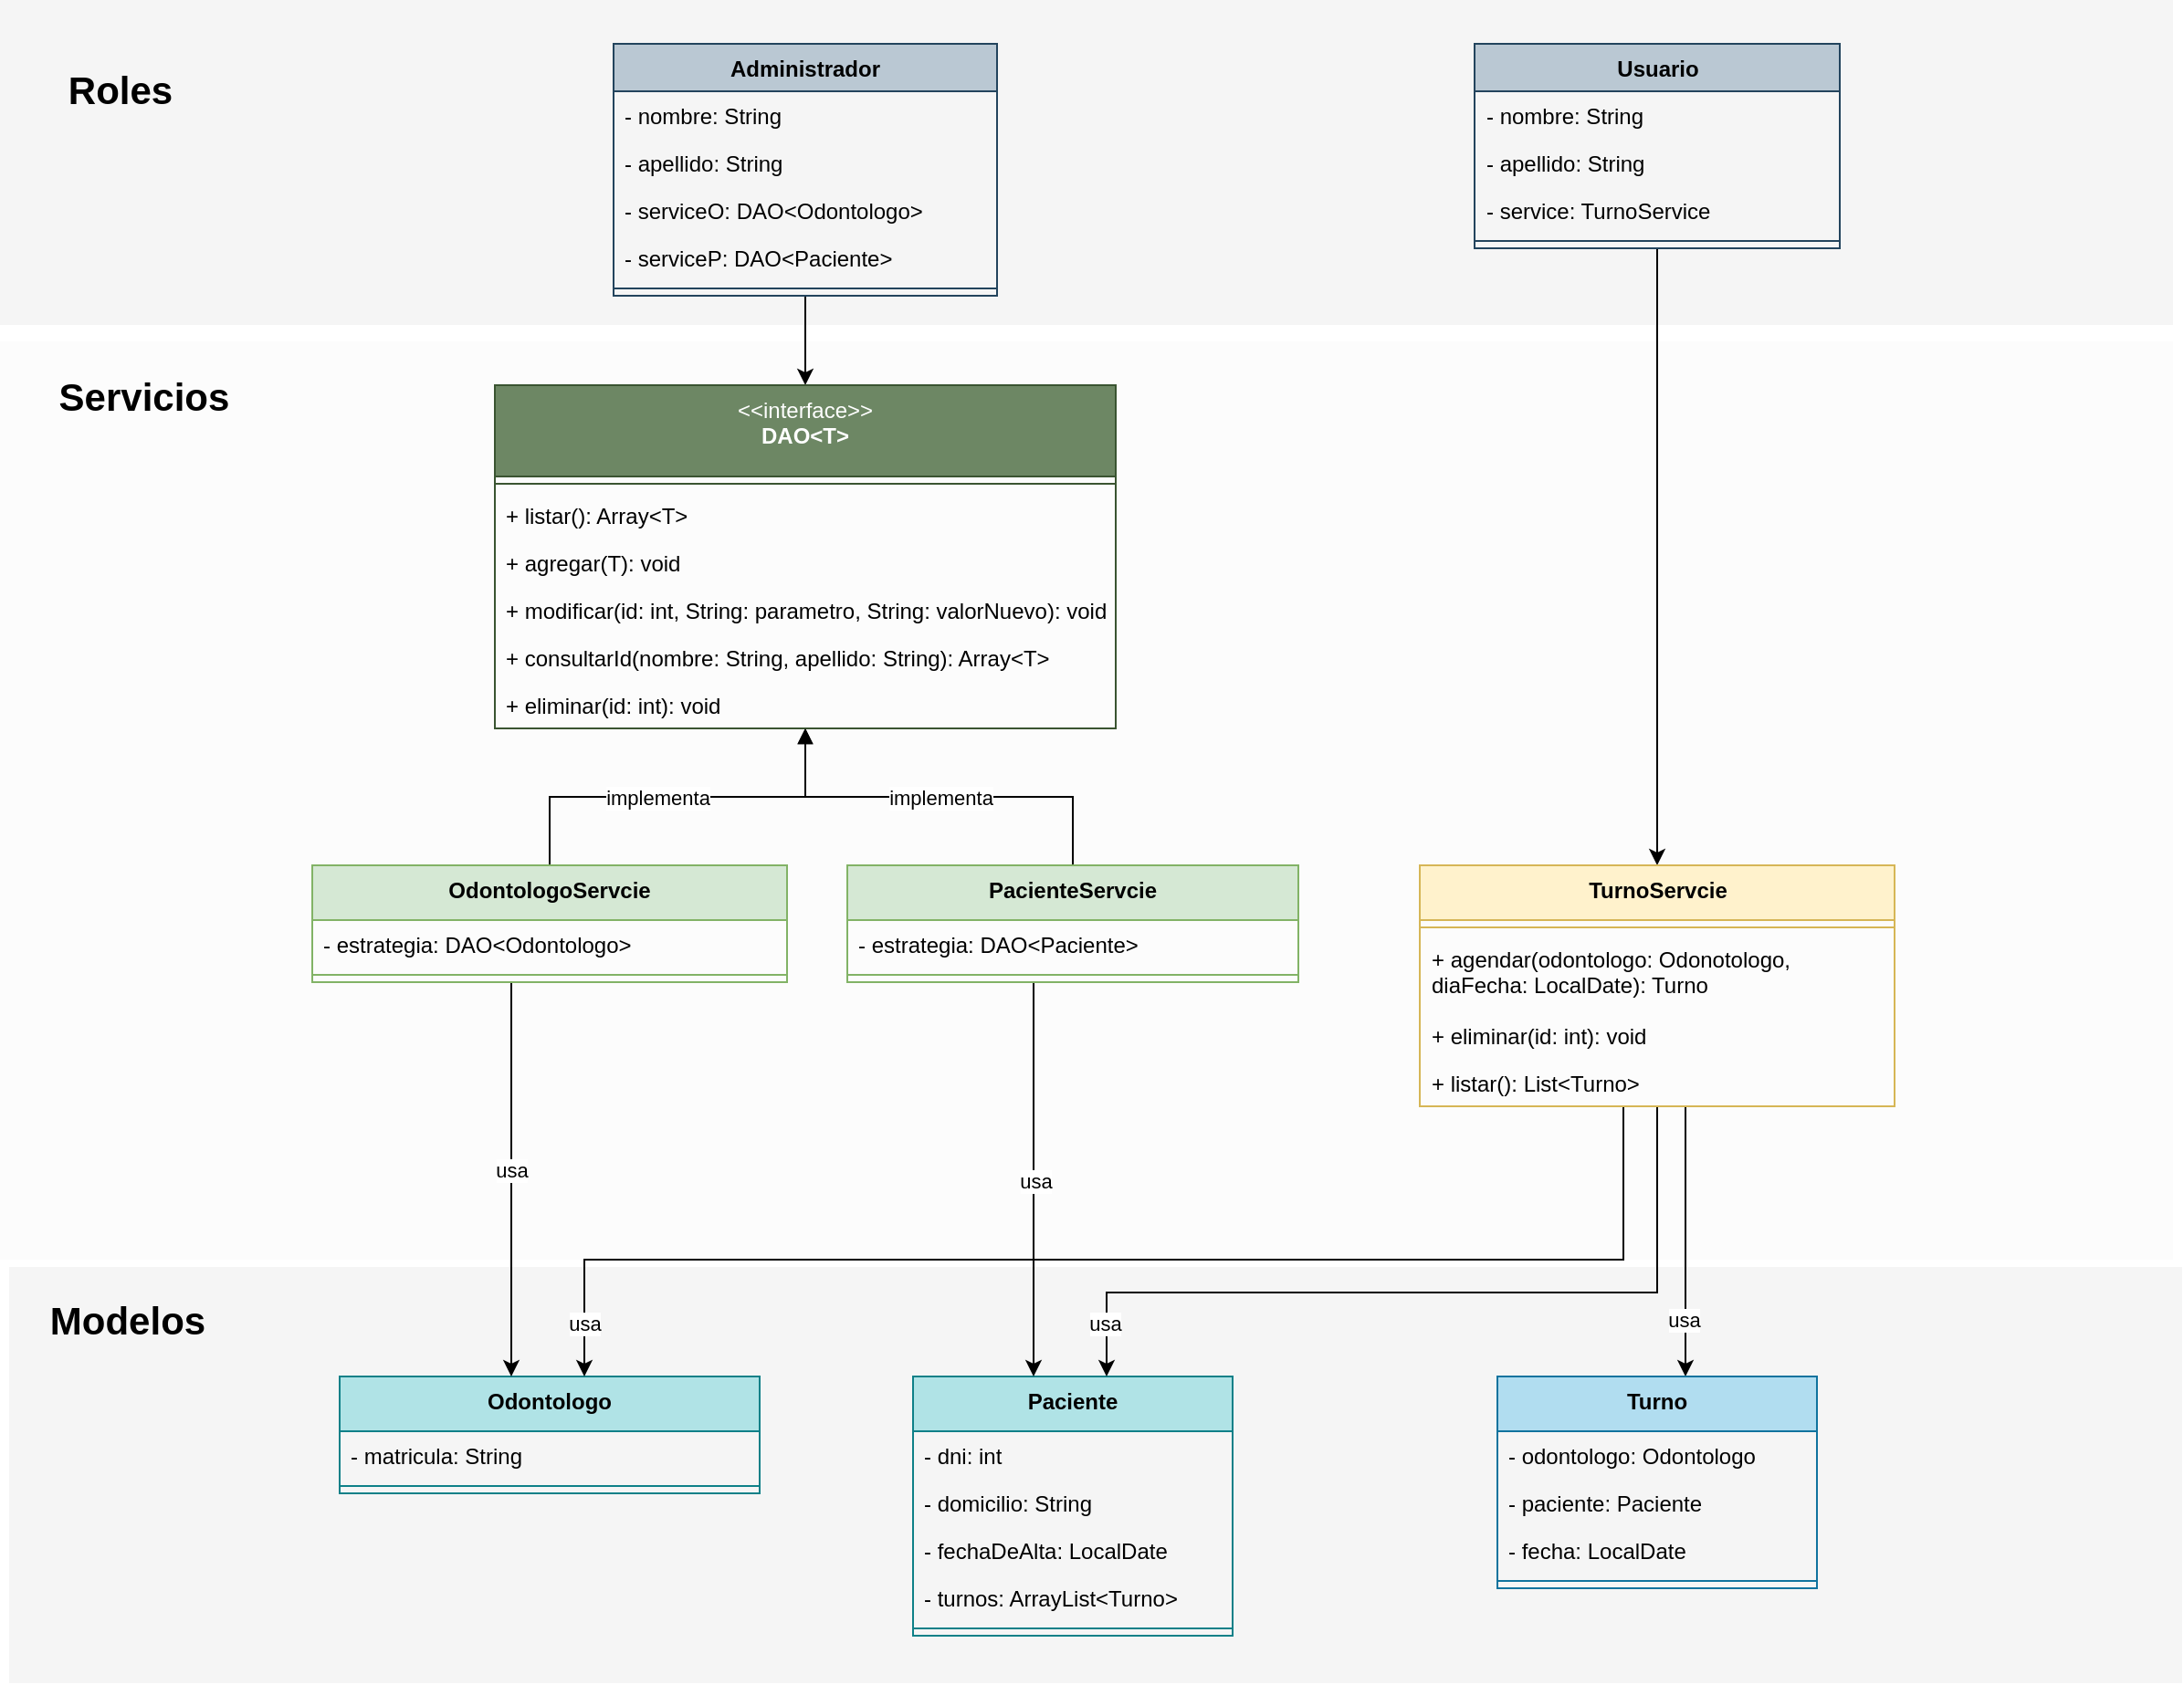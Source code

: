 <mxfile version="21.2.8" type="device">
  <diagram name="Página-1" id="bDcTYF9Y5ZELjaCLBgVf">
    <mxGraphModel dx="969" dy="260" grid="0" gridSize="10" guides="1" tooltips="1" connect="1" arrows="1" fold="1" page="0" pageScale="1" pageWidth="827" pageHeight="1169" background="none" math="0" shadow="0">
      <root>
        <mxCell id="0" />
        <mxCell id="1" parent="0" />
        <mxCell id="gfq5tOouVtAQ2ZMTBXaU-90" value="" style="rounded=0;whiteSpace=wrap;html=1;fillColor=#f5f5f5;fontColor=#333333;strokeColor=none;" parent="1" vertex="1">
          <mxGeometry x="34" y="1340" width="1190" height="228" as="geometry" />
        </mxCell>
        <mxCell id="gfq5tOouVtAQ2ZMTBXaU-89" value="" style="rounded=0;whiteSpace=wrap;html=1;fillColor=#FCFCFC;fontColor=#333333;strokeColor=none;" parent="1" vertex="1">
          <mxGeometry x="29" y="833" width="1190" height="503" as="geometry" />
        </mxCell>
        <mxCell id="gfq5tOouVtAQ2ZMTBXaU-88" value="" style="rounded=0;whiteSpace=wrap;html=1;fillColor=#f5f5f5;fontColor=#333333;strokeColor=none;" parent="1" vertex="1">
          <mxGeometry x="29" y="646" width="1190" height="178" as="geometry" />
        </mxCell>
        <mxCell id="LYaz_Usm5RcHEhtAtL6u-6" value="&lt;b style=&quot;border-color: var(--border-color);&quot;&gt;Paciente&lt;/b&gt;" style="swimlane;fontStyle=1;align=center;verticalAlign=top;childLayout=stackLayout;horizontal=1;startSize=30;horizontalStack=0;resizeParent=1;resizeParentMax=0;resizeLast=0;collapsible=1;marginBottom=0;whiteSpace=wrap;html=1;fillColor=#b0e3e6;strokeColor=#0e8088;" parent="1" vertex="1">
          <mxGeometry x="529" y="1400" width="175" height="142" as="geometry" />
        </mxCell>
        <mxCell id="LYaz_Usm5RcHEhtAtL6u-75" value="- dni: int" style="text;strokeColor=none;fillColor=none;align=left;verticalAlign=top;spacingLeft=4;spacingRight=4;overflow=hidden;rotatable=0;points=[[0,0.5],[1,0.5]];portConstraint=eastwest;whiteSpace=wrap;html=1;" parent="LYaz_Usm5RcHEhtAtL6u-6" vertex="1">
          <mxGeometry y="30" width="175" height="26" as="geometry" />
        </mxCell>
        <mxCell id="LYaz_Usm5RcHEhtAtL6u-74" value="- domicilio: String" style="text;strokeColor=none;fillColor=none;align=left;verticalAlign=top;spacingLeft=4;spacingRight=4;overflow=hidden;rotatable=0;points=[[0,0.5],[1,0.5]];portConstraint=eastwest;whiteSpace=wrap;html=1;" parent="LYaz_Usm5RcHEhtAtL6u-6" vertex="1">
          <mxGeometry y="56" width="175" height="26" as="geometry" />
        </mxCell>
        <mxCell id="LYaz_Usm5RcHEhtAtL6u-76" value="- fechaDeAlta: LocalDate" style="text;strokeColor=none;fillColor=none;align=left;verticalAlign=top;spacingLeft=4;spacingRight=4;overflow=hidden;rotatable=0;points=[[0,0.5],[1,0.5]];portConstraint=eastwest;whiteSpace=wrap;html=1;" parent="LYaz_Usm5RcHEhtAtL6u-6" vertex="1">
          <mxGeometry y="82" width="175" height="26" as="geometry" />
        </mxCell>
        <mxCell id="LYaz_Usm5RcHEhtAtL6u-72" value="- turnos: ArrayList&amp;lt;Turno&amp;gt;" style="text;strokeColor=none;fillColor=none;align=left;verticalAlign=top;spacingLeft=4;spacingRight=4;overflow=hidden;rotatable=0;points=[[0,0.5],[1,0.5]];portConstraint=eastwest;whiteSpace=wrap;html=1;" parent="LYaz_Usm5RcHEhtAtL6u-6" vertex="1">
          <mxGeometry y="108" width="175" height="26" as="geometry" />
        </mxCell>
        <mxCell id="LYaz_Usm5RcHEhtAtL6u-8" value="" style="line;strokeWidth=1;fillColor=none;align=left;verticalAlign=middle;spacingTop=-1;spacingLeft=3;spacingRight=3;rotatable=0;labelPosition=right;points=[];portConstraint=eastwest;strokeColor=inherit;" parent="LYaz_Usm5RcHEhtAtL6u-6" vertex="1">
          <mxGeometry y="134" width="175" height="8" as="geometry" />
        </mxCell>
        <mxCell id="gfq5tOouVtAQ2ZMTBXaU-11" style="edgeStyle=orthogonalEdgeStyle;rounded=0;orthogonalLoop=1;jettySize=auto;html=1;" parent="1" source="LYaz_Usm5RcHEhtAtL6u-14" target="LYaz_Usm5RcHEhtAtL6u-42" edge="1">
          <mxGeometry relative="1" as="geometry" />
        </mxCell>
        <mxCell id="LYaz_Usm5RcHEhtAtL6u-14" value="Administrador" style="swimlane;fontStyle=1;align=center;verticalAlign=top;childLayout=stackLayout;horizontal=1;startSize=26;horizontalStack=0;resizeParent=1;resizeParentMax=0;resizeLast=0;collapsible=1;marginBottom=0;whiteSpace=wrap;html=1;fillColor=#bac8d3;strokeColor=#23445d;" parent="1" vertex="1">
          <mxGeometry x="365" y="670" width="210" height="138" as="geometry" />
        </mxCell>
        <mxCell id="LYaz_Usm5RcHEhtAtL6u-34" value="- nombre: String" style="text;strokeColor=none;fillColor=none;align=left;verticalAlign=top;spacingLeft=4;spacingRight=4;overflow=hidden;rotatable=0;points=[[0,0.5],[1,0.5]];portConstraint=eastwest;whiteSpace=wrap;html=1;" parent="LYaz_Usm5RcHEhtAtL6u-14" vertex="1">
          <mxGeometry y="26" width="210" height="26" as="geometry" />
        </mxCell>
        <mxCell id="LYaz_Usm5RcHEhtAtL6u-35" value="- apellido: String" style="text;strokeColor=none;fillColor=none;align=left;verticalAlign=top;spacingLeft=4;spacingRight=4;overflow=hidden;rotatable=0;points=[[0,0.5],[1,0.5]];portConstraint=eastwest;whiteSpace=wrap;html=1;" parent="LYaz_Usm5RcHEhtAtL6u-14" vertex="1">
          <mxGeometry y="52" width="210" height="26" as="geometry" />
        </mxCell>
        <mxCell id="gfq5tOouVtAQ2ZMTBXaU-10" value="- serviceO: DAO&amp;lt;Odontologo&amp;gt;" style="text;strokeColor=none;fillColor=none;align=left;verticalAlign=top;spacingLeft=4;spacingRight=4;overflow=hidden;rotatable=0;points=[[0,0.5],[1,0.5]];portConstraint=eastwest;whiteSpace=wrap;html=1;" parent="LYaz_Usm5RcHEhtAtL6u-14" vertex="1">
          <mxGeometry y="78" width="210" height="26" as="geometry" />
        </mxCell>
        <mxCell id="gfq5tOouVtAQ2ZMTBXaU-71" value="- serviceP: DAO&amp;lt;Paciente&amp;gt;" style="text;strokeColor=none;fillColor=none;align=left;verticalAlign=top;spacingLeft=4;spacingRight=4;overflow=hidden;rotatable=0;points=[[0,0.5],[1,0.5]];portConstraint=eastwest;whiteSpace=wrap;html=1;" parent="LYaz_Usm5RcHEhtAtL6u-14" vertex="1">
          <mxGeometry y="104" width="210" height="26" as="geometry" />
        </mxCell>
        <mxCell id="LYaz_Usm5RcHEhtAtL6u-16" value="" style="line;strokeWidth=1;fillColor=none;align=left;verticalAlign=middle;spacingTop=-1;spacingLeft=3;spacingRight=3;rotatable=0;labelPosition=right;points=[];portConstraint=eastwest;strokeColor=inherit;" parent="LYaz_Usm5RcHEhtAtL6u-14" vertex="1">
          <mxGeometry y="130" width="210" height="8" as="geometry" />
        </mxCell>
        <mxCell id="gfq5tOouVtAQ2ZMTBXaU-20" value="implementa" style="edgeStyle=orthogonalEdgeStyle;rounded=0;orthogonalLoop=1;jettySize=auto;html=1;startArrow=block;startFill=1;endArrow=none;endFill=0;" parent="1" source="LYaz_Usm5RcHEhtAtL6u-42" target="gfq5tOouVtAQ2ZMTBXaU-13" edge="1">
          <mxGeometry x="0.103" relative="1" as="geometry">
            <mxPoint as="offset" />
          </mxGeometry>
        </mxCell>
        <mxCell id="LYaz_Usm5RcHEhtAtL6u-42" value="&lt;span style=&quot;border-color: var(--border-color);&quot;&gt;&lt;span style=&quot;font-weight: normal;&quot;&gt;&amp;lt;&amp;lt;interface&amp;gt;&amp;gt;&lt;/span&gt;&lt;br&gt;DAO&amp;lt;T&amp;gt;&lt;/span&gt;" style="swimlane;fontStyle=1;align=center;verticalAlign=top;childLayout=stackLayout;horizontal=1;startSize=50;horizontalStack=0;resizeParent=1;resizeParentMax=0;resizeLast=0;collapsible=1;marginBottom=0;whiteSpace=wrap;html=1;fillColor=#6d8764;strokeColor=#3A5431;fontColor=#ffffff;" parent="1" vertex="1">
          <mxGeometry x="300" y="857" width="340" height="188" as="geometry" />
        </mxCell>
        <mxCell id="LYaz_Usm5RcHEhtAtL6u-44" value="" style="line;strokeWidth=1;fillColor=none;align=left;verticalAlign=middle;spacingTop=-1;spacingLeft=3;spacingRight=3;rotatable=0;labelPosition=right;points=[];portConstraint=eastwest;strokeColor=inherit;" parent="LYaz_Usm5RcHEhtAtL6u-42" vertex="1">
          <mxGeometry y="50" width="340" height="8" as="geometry" />
        </mxCell>
        <mxCell id="LYaz_Usm5RcHEhtAtL6u-45" value="+ listar(): Array&amp;lt;T&amp;gt;" style="text;strokeColor=none;fillColor=none;align=left;verticalAlign=top;spacingLeft=4;spacingRight=4;overflow=hidden;rotatable=0;points=[[0,0.5],[1,0.5]];portConstraint=eastwest;whiteSpace=wrap;html=1;" parent="LYaz_Usm5RcHEhtAtL6u-42" vertex="1">
          <mxGeometry y="58" width="340" height="26" as="geometry" />
        </mxCell>
        <mxCell id="LYaz_Usm5RcHEhtAtL6u-69" value="+ agregar(T): void" style="text;strokeColor=none;fillColor=none;align=left;verticalAlign=top;spacingLeft=4;spacingRight=4;overflow=hidden;rotatable=0;points=[[0,0.5],[1,0.5]];portConstraint=eastwest;whiteSpace=wrap;html=1;" parent="LYaz_Usm5RcHEhtAtL6u-42" vertex="1">
          <mxGeometry y="84" width="340" height="26" as="geometry" />
        </mxCell>
        <mxCell id="LYaz_Usm5RcHEhtAtL6u-70" value="+ modificar(id: int, String: parametro, String: valorNuevo): void" style="text;strokeColor=none;fillColor=none;align=left;verticalAlign=top;spacingLeft=4;spacingRight=4;overflow=hidden;rotatable=0;points=[[0,0.5],[1,0.5]];portConstraint=eastwest;whiteSpace=wrap;html=1;" parent="LYaz_Usm5RcHEhtAtL6u-42" vertex="1">
          <mxGeometry y="110" width="340" height="26" as="geometry" />
        </mxCell>
        <mxCell id="gfq5tOouVtAQ2ZMTBXaU-1" value="+ consultarId(nombre: String, apellido: String): Array&amp;lt;T&amp;gt;" style="text;strokeColor=none;fillColor=none;align=left;verticalAlign=top;spacingLeft=4;spacingRight=4;overflow=hidden;rotatable=0;points=[[0,0.5],[1,0.5]];portConstraint=eastwest;whiteSpace=wrap;html=1;" parent="LYaz_Usm5RcHEhtAtL6u-42" vertex="1">
          <mxGeometry y="136" width="340" height="26" as="geometry" />
        </mxCell>
        <mxCell id="LYaz_Usm5RcHEhtAtL6u-71" value="+ eliminar(id: int): void" style="text;strokeColor=none;fillColor=none;align=left;verticalAlign=top;spacingLeft=4;spacingRight=4;overflow=hidden;rotatable=0;points=[[0,0.5],[1,0.5]];portConstraint=eastwest;whiteSpace=wrap;html=1;" parent="LYaz_Usm5RcHEhtAtL6u-42" vertex="1">
          <mxGeometry y="162" width="340" height="26" as="geometry" />
        </mxCell>
        <mxCell id="hGI423oOinCAs15rvYJL-36" value="&lt;b style=&quot;border-color: var(--border-color);&quot;&gt;Odontologo&lt;/b&gt;" style="swimlane;fontStyle=1;align=center;verticalAlign=top;childLayout=stackLayout;horizontal=1;startSize=30;horizontalStack=0;resizeParent=1;resizeParentMax=0;resizeLast=0;collapsible=1;marginBottom=0;whiteSpace=wrap;html=1;fillColor=#b0e3e6;strokeColor=#0e8088;" parent="1" vertex="1">
          <mxGeometry x="215" y="1400" width="230" height="64" as="geometry" />
        </mxCell>
        <mxCell id="hGI423oOinCAs15rvYJL-40" value="- matricula: String" style="text;strokeColor=none;fillColor=none;align=left;verticalAlign=top;spacingLeft=4;spacingRight=4;overflow=hidden;rotatable=0;points=[[0,0.5],[1,0.5]];portConstraint=eastwest;whiteSpace=wrap;html=1;" parent="hGI423oOinCAs15rvYJL-36" vertex="1">
          <mxGeometry y="30" width="230" height="26" as="geometry" />
        </mxCell>
        <mxCell id="hGI423oOinCAs15rvYJL-38" value="" style="line;strokeWidth=1;fillColor=none;align=left;verticalAlign=middle;spacingTop=-1;spacingLeft=3;spacingRight=3;rotatable=0;labelPosition=right;points=[];portConstraint=eastwest;strokeColor=inherit;" parent="hGI423oOinCAs15rvYJL-36" vertex="1">
          <mxGeometry y="56" width="230" height="8" as="geometry" />
        </mxCell>
        <mxCell id="gfq5tOouVtAQ2ZMTBXaU-36" style="edgeStyle=orthogonalEdgeStyle;rounded=0;orthogonalLoop=1;jettySize=auto;html=1;" parent="1" source="gfq5tOouVtAQ2ZMTBXaU-3" target="gfq5tOouVtAQ2ZMTBXaU-38" edge="1">
          <mxGeometry relative="1" as="geometry">
            <mxPoint x="936.5" y="840" as="targetPoint" />
          </mxGeometry>
        </mxCell>
        <mxCell id="gfq5tOouVtAQ2ZMTBXaU-3" value="Usuario" style="swimlane;fontStyle=1;align=center;verticalAlign=top;childLayout=stackLayout;horizontal=1;startSize=26;horizontalStack=0;resizeParent=1;resizeParentMax=0;resizeLast=0;collapsible=1;marginBottom=0;whiteSpace=wrap;html=1;fillColor=#bac8d3;strokeColor=#23445d;" parent="1" vertex="1">
          <mxGeometry x="836.5" y="670" width="200" height="112" as="geometry" />
        </mxCell>
        <mxCell id="gfq5tOouVtAQ2ZMTBXaU-6" value="- nombre: String" style="text;strokeColor=none;fillColor=none;align=left;verticalAlign=top;spacingLeft=4;spacingRight=4;overflow=hidden;rotatable=0;points=[[0,0.5],[1,0.5]];portConstraint=eastwest;whiteSpace=wrap;html=1;" parent="gfq5tOouVtAQ2ZMTBXaU-3" vertex="1">
          <mxGeometry y="26" width="200" height="26" as="geometry" />
        </mxCell>
        <mxCell id="gfq5tOouVtAQ2ZMTBXaU-7" value="- apellido: String" style="text;strokeColor=none;fillColor=none;align=left;verticalAlign=top;spacingLeft=4;spacingRight=4;overflow=hidden;rotatable=0;points=[[0,0.5],[1,0.5]];portConstraint=eastwest;whiteSpace=wrap;html=1;" parent="gfq5tOouVtAQ2ZMTBXaU-3" vertex="1">
          <mxGeometry y="52" width="200" height="26" as="geometry" />
        </mxCell>
        <mxCell id="gfq5tOouVtAQ2ZMTBXaU-70" value="- service: TurnoService" style="text;strokeColor=none;fillColor=none;align=left;verticalAlign=top;spacingLeft=4;spacingRight=4;overflow=hidden;rotatable=0;points=[[0,0.5],[1,0.5]];portConstraint=eastwest;whiteSpace=wrap;html=1;" parent="gfq5tOouVtAQ2ZMTBXaU-3" vertex="1">
          <mxGeometry y="78" width="200" height="26" as="geometry" />
        </mxCell>
        <mxCell id="gfq5tOouVtAQ2ZMTBXaU-8" value="" style="line;strokeWidth=1;fillColor=none;align=left;verticalAlign=middle;spacingTop=-1;spacingLeft=3;spacingRight=3;rotatable=0;labelPosition=right;points=[];portConstraint=eastwest;strokeColor=inherit;" parent="gfq5tOouVtAQ2ZMTBXaU-3" vertex="1">
          <mxGeometry y="104" width="200" height="8" as="geometry" />
        </mxCell>
        <mxCell id="gfq5tOouVtAQ2ZMTBXaU-66" style="edgeStyle=orthogonalEdgeStyle;rounded=0;orthogonalLoop=1;jettySize=auto;html=1;" parent="1" source="gfq5tOouVtAQ2ZMTBXaU-13" target="hGI423oOinCAs15rvYJL-36" edge="1">
          <mxGeometry relative="1" as="geometry">
            <Array as="points">
              <mxPoint x="309" y="1333" />
              <mxPoint x="309" y="1333" />
            </Array>
          </mxGeometry>
        </mxCell>
        <mxCell id="gfq5tOouVtAQ2ZMTBXaU-67" value="usa" style="edgeLabel;html=1;align=center;verticalAlign=middle;resizable=0;points=[];" parent="gfq5tOouVtAQ2ZMTBXaU-66" vertex="1" connectable="0">
          <mxGeometry x="-0.218" y="-2" relative="1" as="geometry">
            <mxPoint x="2" y="18" as="offset" />
          </mxGeometry>
        </mxCell>
        <mxCell id="gfq5tOouVtAQ2ZMTBXaU-13" value="&lt;b style=&quot;border-color: var(--border-color);&quot;&gt;OdontologoServcie&lt;/b&gt;" style="swimlane;fontStyle=1;align=center;verticalAlign=top;childLayout=stackLayout;horizontal=1;startSize=30;horizontalStack=0;resizeParent=1;resizeParentMax=0;resizeLast=0;collapsible=1;marginBottom=0;whiteSpace=wrap;html=1;fillColor=#d5e8d4;strokeColor=#82b366;" parent="1" vertex="1">
          <mxGeometry x="200" y="1120" width="260" height="64" as="geometry" />
        </mxCell>
        <mxCell id="XJ6Dx2hKnv2_YBLEz1QC-1" value="- estrategia: DAO&amp;lt;Odontologo&amp;gt;" style="text;strokeColor=none;fillColor=none;align=left;verticalAlign=top;spacingLeft=4;spacingRight=4;overflow=hidden;rotatable=0;points=[[0,0.5],[1,0.5]];portConstraint=eastwest;whiteSpace=wrap;html=1;" vertex="1" parent="gfq5tOouVtAQ2ZMTBXaU-13">
          <mxGeometry y="30" width="260" height="26" as="geometry" />
        </mxCell>
        <mxCell id="gfq5tOouVtAQ2ZMTBXaU-14" value="" style="line;strokeWidth=1;fillColor=none;align=left;verticalAlign=middle;spacingTop=-1;spacingLeft=3;spacingRight=3;rotatable=0;labelPosition=right;points=[];portConstraint=eastwest;strokeColor=inherit;" parent="gfq5tOouVtAQ2ZMTBXaU-13" vertex="1">
          <mxGeometry y="56" width="260" height="8" as="geometry" />
        </mxCell>
        <mxCell id="gfq5tOouVtAQ2ZMTBXaU-21" value="implementa" style="edgeStyle=orthogonalEdgeStyle;rounded=0;orthogonalLoop=1;jettySize=auto;html=1;startArrow=block;startFill=1;endArrow=none;endFill=0;" parent="1" source="LYaz_Usm5RcHEhtAtL6u-42" target="gfq5tOouVtAQ2ZMTBXaU-22" edge="1">
          <mxGeometry relative="1" as="geometry">
            <mxPoint x="730" y="998" as="sourcePoint" />
          </mxGeometry>
        </mxCell>
        <mxCell id="gfq5tOouVtAQ2ZMTBXaU-65" style="edgeStyle=orthogonalEdgeStyle;rounded=0;orthogonalLoop=1;jettySize=auto;html=1;" parent="1" source="gfq5tOouVtAQ2ZMTBXaU-22" target="LYaz_Usm5RcHEhtAtL6u-6" edge="1">
          <mxGeometry relative="1" as="geometry">
            <Array as="points">
              <mxPoint x="595" y="1359" />
              <mxPoint x="595" y="1359" />
            </Array>
          </mxGeometry>
        </mxCell>
        <mxCell id="gfq5tOouVtAQ2ZMTBXaU-68" value="usa" style="edgeLabel;html=1;align=center;verticalAlign=middle;resizable=0;points=[];" parent="gfq5tOouVtAQ2ZMTBXaU-65" vertex="1" connectable="0">
          <mxGeometry x="-0.149" relative="1" as="geometry">
            <mxPoint x="1" y="17" as="offset" />
          </mxGeometry>
        </mxCell>
        <mxCell id="gfq5tOouVtAQ2ZMTBXaU-22" value="&lt;b style=&quot;border-color: var(--border-color);&quot;&gt;PacienteServcie&lt;/b&gt;" style="swimlane;fontStyle=1;align=center;verticalAlign=top;childLayout=stackLayout;horizontal=1;startSize=30;horizontalStack=0;resizeParent=1;resizeParentMax=0;resizeLast=0;collapsible=1;marginBottom=0;whiteSpace=wrap;html=1;fillColor=#d5e8d4;strokeColor=#82b366;" parent="1" vertex="1">
          <mxGeometry x="493" y="1120" width="247" height="64" as="geometry" />
        </mxCell>
        <mxCell id="XJ6Dx2hKnv2_YBLEz1QC-2" value="- estrategia: DAO&amp;lt;Paciente&amp;gt;" style="text;strokeColor=none;fillColor=none;align=left;verticalAlign=top;spacingLeft=4;spacingRight=4;overflow=hidden;rotatable=0;points=[[0,0.5],[1,0.5]];portConstraint=eastwest;whiteSpace=wrap;html=1;" vertex="1" parent="gfq5tOouVtAQ2ZMTBXaU-22">
          <mxGeometry y="30" width="247" height="26" as="geometry" />
        </mxCell>
        <mxCell id="gfq5tOouVtAQ2ZMTBXaU-23" value="" style="line;strokeWidth=1;fillColor=none;align=left;verticalAlign=middle;spacingTop=-1;spacingLeft=3;spacingRight=3;rotatable=0;labelPosition=right;points=[];portConstraint=eastwest;strokeColor=inherit;" parent="gfq5tOouVtAQ2ZMTBXaU-22" vertex="1">
          <mxGeometry y="56" width="247" height="8" as="geometry" />
        </mxCell>
        <mxCell id="gfq5tOouVtAQ2ZMTBXaU-64" style="edgeStyle=orthogonalEdgeStyle;rounded=0;orthogonalLoop=1;jettySize=auto;html=1;" parent="1" source="gfq5tOouVtAQ2ZMTBXaU-38" target="gfq5tOouVtAQ2ZMTBXaU-57" edge="1">
          <mxGeometry relative="1" as="geometry">
            <Array as="points">
              <mxPoint x="952" y="1326" />
              <mxPoint x="952" y="1326" />
            </Array>
          </mxGeometry>
        </mxCell>
        <mxCell id="gfq5tOouVtAQ2ZMTBXaU-69" value="usa" style="edgeLabel;html=1;align=center;verticalAlign=middle;resizable=0;points=[];" parent="gfq5tOouVtAQ2ZMTBXaU-64" vertex="1" connectable="0">
          <mxGeometry x="-0.149" relative="1" as="geometry">
            <mxPoint x="-1" y="54" as="offset" />
          </mxGeometry>
        </mxCell>
        <mxCell id="fplsFFK9v-HCoAeY9KOD-1" style="edgeStyle=orthogonalEdgeStyle;rounded=0;orthogonalLoop=1;jettySize=auto;html=1;" parent="1" source="gfq5tOouVtAQ2ZMTBXaU-38" target="hGI423oOinCAs15rvYJL-36" edge="1">
          <mxGeometry relative="1" as="geometry">
            <Array as="points">
              <mxPoint x="918" y="1336" />
              <mxPoint x="349" y="1336" />
            </Array>
          </mxGeometry>
        </mxCell>
        <mxCell id="fplsFFK9v-HCoAeY9KOD-4" value="usa" style="edgeLabel;html=1;align=center;verticalAlign=middle;resizable=0;points=[];" parent="fplsFFK9v-HCoAeY9KOD-1" vertex="1" connectable="0">
          <mxGeometry x="0.919" relative="1" as="geometry">
            <mxPoint as="offset" />
          </mxGeometry>
        </mxCell>
        <mxCell id="fplsFFK9v-HCoAeY9KOD-2" style="edgeStyle=orthogonalEdgeStyle;rounded=0;orthogonalLoop=1;jettySize=auto;html=1;" parent="1" source="gfq5tOouVtAQ2ZMTBXaU-38" target="LYaz_Usm5RcHEhtAtL6u-6" edge="1">
          <mxGeometry relative="1" as="geometry">
            <Array as="points">
              <mxPoint x="936" y="1354" />
              <mxPoint x="635" y="1354" />
            </Array>
          </mxGeometry>
        </mxCell>
        <mxCell id="fplsFFK9v-HCoAeY9KOD-5" value="usa" style="edgeLabel;html=1;align=center;verticalAlign=middle;resizable=0;points=[];" parent="fplsFFK9v-HCoAeY9KOD-2" vertex="1" connectable="0">
          <mxGeometry x="0.85" relative="1" as="geometry">
            <mxPoint x="-1" y="4" as="offset" />
          </mxGeometry>
        </mxCell>
        <mxCell id="gfq5tOouVtAQ2ZMTBXaU-38" value="&lt;b style=&quot;border-color: var(--border-color);&quot;&gt;TurnoServcie&lt;/b&gt;" style="swimlane;fontStyle=1;align=center;verticalAlign=top;childLayout=stackLayout;horizontal=1;startSize=30;horizontalStack=0;resizeParent=1;resizeParentMax=0;resizeLast=0;collapsible=1;marginBottom=0;whiteSpace=wrap;html=1;fillColor=#fff2cc;strokeColor=#d6b656;" parent="1" vertex="1">
          <mxGeometry x="806.5" y="1120" width="260" height="132" as="geometry" />
        </mxCell>
        <mxCell id="gfq5tOouVtAQ2ZMTBXaU-39" value="" style="line;strokeWidth=1;fillColor=none;align=left;verticalAlign=middle;spacingTop=-1;spacingLeft=3;spacingRight=3;rotatable=0;labelPosition=right;points=[];portConstraint=eastwest;strokeColor=inherit;" parent="gfq5tOouVtAQ2ZMTBXaU-38" vertex="1">
          <mxGeometry y="30" width="260" height="8" as="geometry" />
        </mxCell>
        <mxCell id="gfq5tOouVtAQ2ZMTBXaU-40" value="+ agendar(odontologo: Odonotologo, diaFecha: LocalDate): Turno" style="text;strokeColor=none;fillColor=none;align=left;verticalAlign=top;spacingLeft=4;spacingRight=4;overflow=hidden;rotatable=0;points=[[0,0.5],[1,0.5]];portConstraint=eastwest;whiteSpace=wrap;html=1;" parent="gfq5tOouVtAQ2ZMTBXaU-38" vertex="1">
          <mxGeometry y="38" width="260" height="42" as="geometry" />
        </mxCell>
        <mxCell id="gfq5tOouVtAQ2ZMTBXaU-44" value="+ eliminar(id: int): void" style="text;strokeColor=none;fillColor=none;align=left;verticalAlign=top;spacingLeft=4;spacingRight=4;overflow=hidden;rotatable=0;points=[[0,0.5],[1,0.5]];portConstraint=eastwest;whiteSpace=wrap;html=1;" parent="gfq5tOouVtAQ2ZMTBXaU-38" vertex="1">
          <mxGeometry y="80" width="260" height="26" as="geometry" />
        </mxCell>
        <mxCell id="gfq5tOouVtAQ2ZMTBXaU-86" value="+ listar(): List&amp;lt;Turno&amp;gt;" style="text;strokeColor=none;fillColor=none;align=left;verticalAlign=top;spacingLeft=4;spacingRight=4;overflow=hidden;rotatable=0;points=[[0,0.5],[1,0.5]];portConstraint=eastwest;whiteSpace=wrap;html=1;" parent="gfq5tOouVtAQ2ZMTBXaU-38" vertex="1">
          <mxGeometry y="106" width="260" height="26" as="geometry" />
        </mxCell>
        <mxCell id="gfq5tOouVtAQ2ZMTBXaU-57" value="&lt;b style=&quot;border-color: var(--border-color);&quot;&gt;Turno&lt;/b&gt;" style="swimlane;fontStyle=1;align=center;verticalAlign=top;childLayout=stackLayout;horizontal=1;startSize=30;horizontalStack=0;resizeParent=1;resizeParentMax=0;resizeLast=0;collapsible=1;marginBottom=0;whiteSpace=wrap;html=1;fillColor=#b1ddf0;strokeColor=#10739e;" parent="1" vertex="1">
          <mxGeometry x="849" y="1400" width="175" height="116" as="geometry" />
        </mxCell>
        <mxCell id="gfq5tOouVtAQ2ZMTBXaU-58" value="- odontologo: Odontologo" style="text;strokeColor=none;fillColor=none;align=left;verticalAlign=top;spacingLeft=4;spacingRight=4;overflow=hidden;rotatable=0;points=[[0,0.5],[1,0.5]];portConstraint=eastwest;whiteSpace=wrap;html=1;" parent="gfq5tOouVtAQ2ZMTBXaU-57" vertex="1">
          <mxGeometry y="30" width="175" height="26" as="geometry" />
        </mxCell>
        <mxCell id="gfq5tOouVtAQ2ZMTBXaU-59" value="- paciente: Paciente" style="text;strokeColor=none;fillColor=none;align=left;verticalAlign=top;spacingLeft=4;spacingRight=4;overflow=hidden;rotatable=0;points=[[0,0.5],[1,0.5]];portConstraint=eastwest;whiteSpace=wrap;html=1;" parent="gfq5tOouVtAQ2ZMTBXaU-57" vertex="1">
          <mxGeometry y="56" width="175" height="26" as="geometry" />
        </mxCell>
        <mxCell id="gfq5tOouVtAQ2ZMTBXaU-60" value="- fecha: LocalDate" style="text;strokeColor=none;fillColor=none;align=left;verticalAlign=top;spacingLeft=4;spacingRight=4;overflow=hidden;rotatable=0;points=[[0,0.5],[1,0.5]];portConstraint=eastwest;whiteSpace=wrap;html=1;" parent="gfq5tOouVtAQ2ZMTBXaU-57" vertex="1">
          <mxGeometry y="82" width="175" height="26" as="geometry" />
        </mxCell>
        <mxCell id="gfq5tOouVtAQ2ZMTBXaU-62" value="" style="line;strokeWidth=1;fillColor=none;align=left;verticalAlign=middle;spacingTop=-1;spacingLeft=3;spacingRight=3;rotatable=0;labelPosition=right;points=[];portConstraint=eastwest;strokeColor=inherit;" parent="gfq5tOouVtAQ2ZMTBXaU-57" vertex="1">
          <mxGeometry y="108" width="175" height="8" as="geometry" />
        </mxCell>
        <mxCell id="gfq5tOouVtAQ2ZMTBXaU-91" value="Roles" style="text;html=1;strokeColor=none;fillColor=none;align=center;verticalAlign=middle;whiteSpace=wrap;rounded=0;fontStyle=1;fontSize=21;" parent="1" vertex="1">
          <mxGeometry x="65" y="680" width="60" height="30" as="geometry" />
        </mxCell>
        <mxCell id="gfq5tOouVtAQ2ZMTBXaU-92" value="Servicios" style="text;html=1;strokeColor=none;fillColor=none;align=center;verticalAlign=middle;whiteSpace=wrap;rounded=0;fontStyle=1;fontSize=21;" parent="1" vertex="1">
          <mxGeometry x="54" y="848" width="108" height="30" as="geometry" />
        </mxCell>
        <mxCell id="gfq5tOouVtAQ2ZMTBXaU-93" value="Modelos" style="text;html=1;strokeColor=none;fillColor=none;align=center;verticalAlign=middle;whiteSpace=wrap;rounded=0;fontStyle=1;fontSize=21;" parent="1" vertex="1">
          <mxGeometry x="45" y="1354" width="108" height="30" as="geometry" />
        </mxCell>
      </root>
    </mxGraphModel>
  </diagram>
</mxfile>
